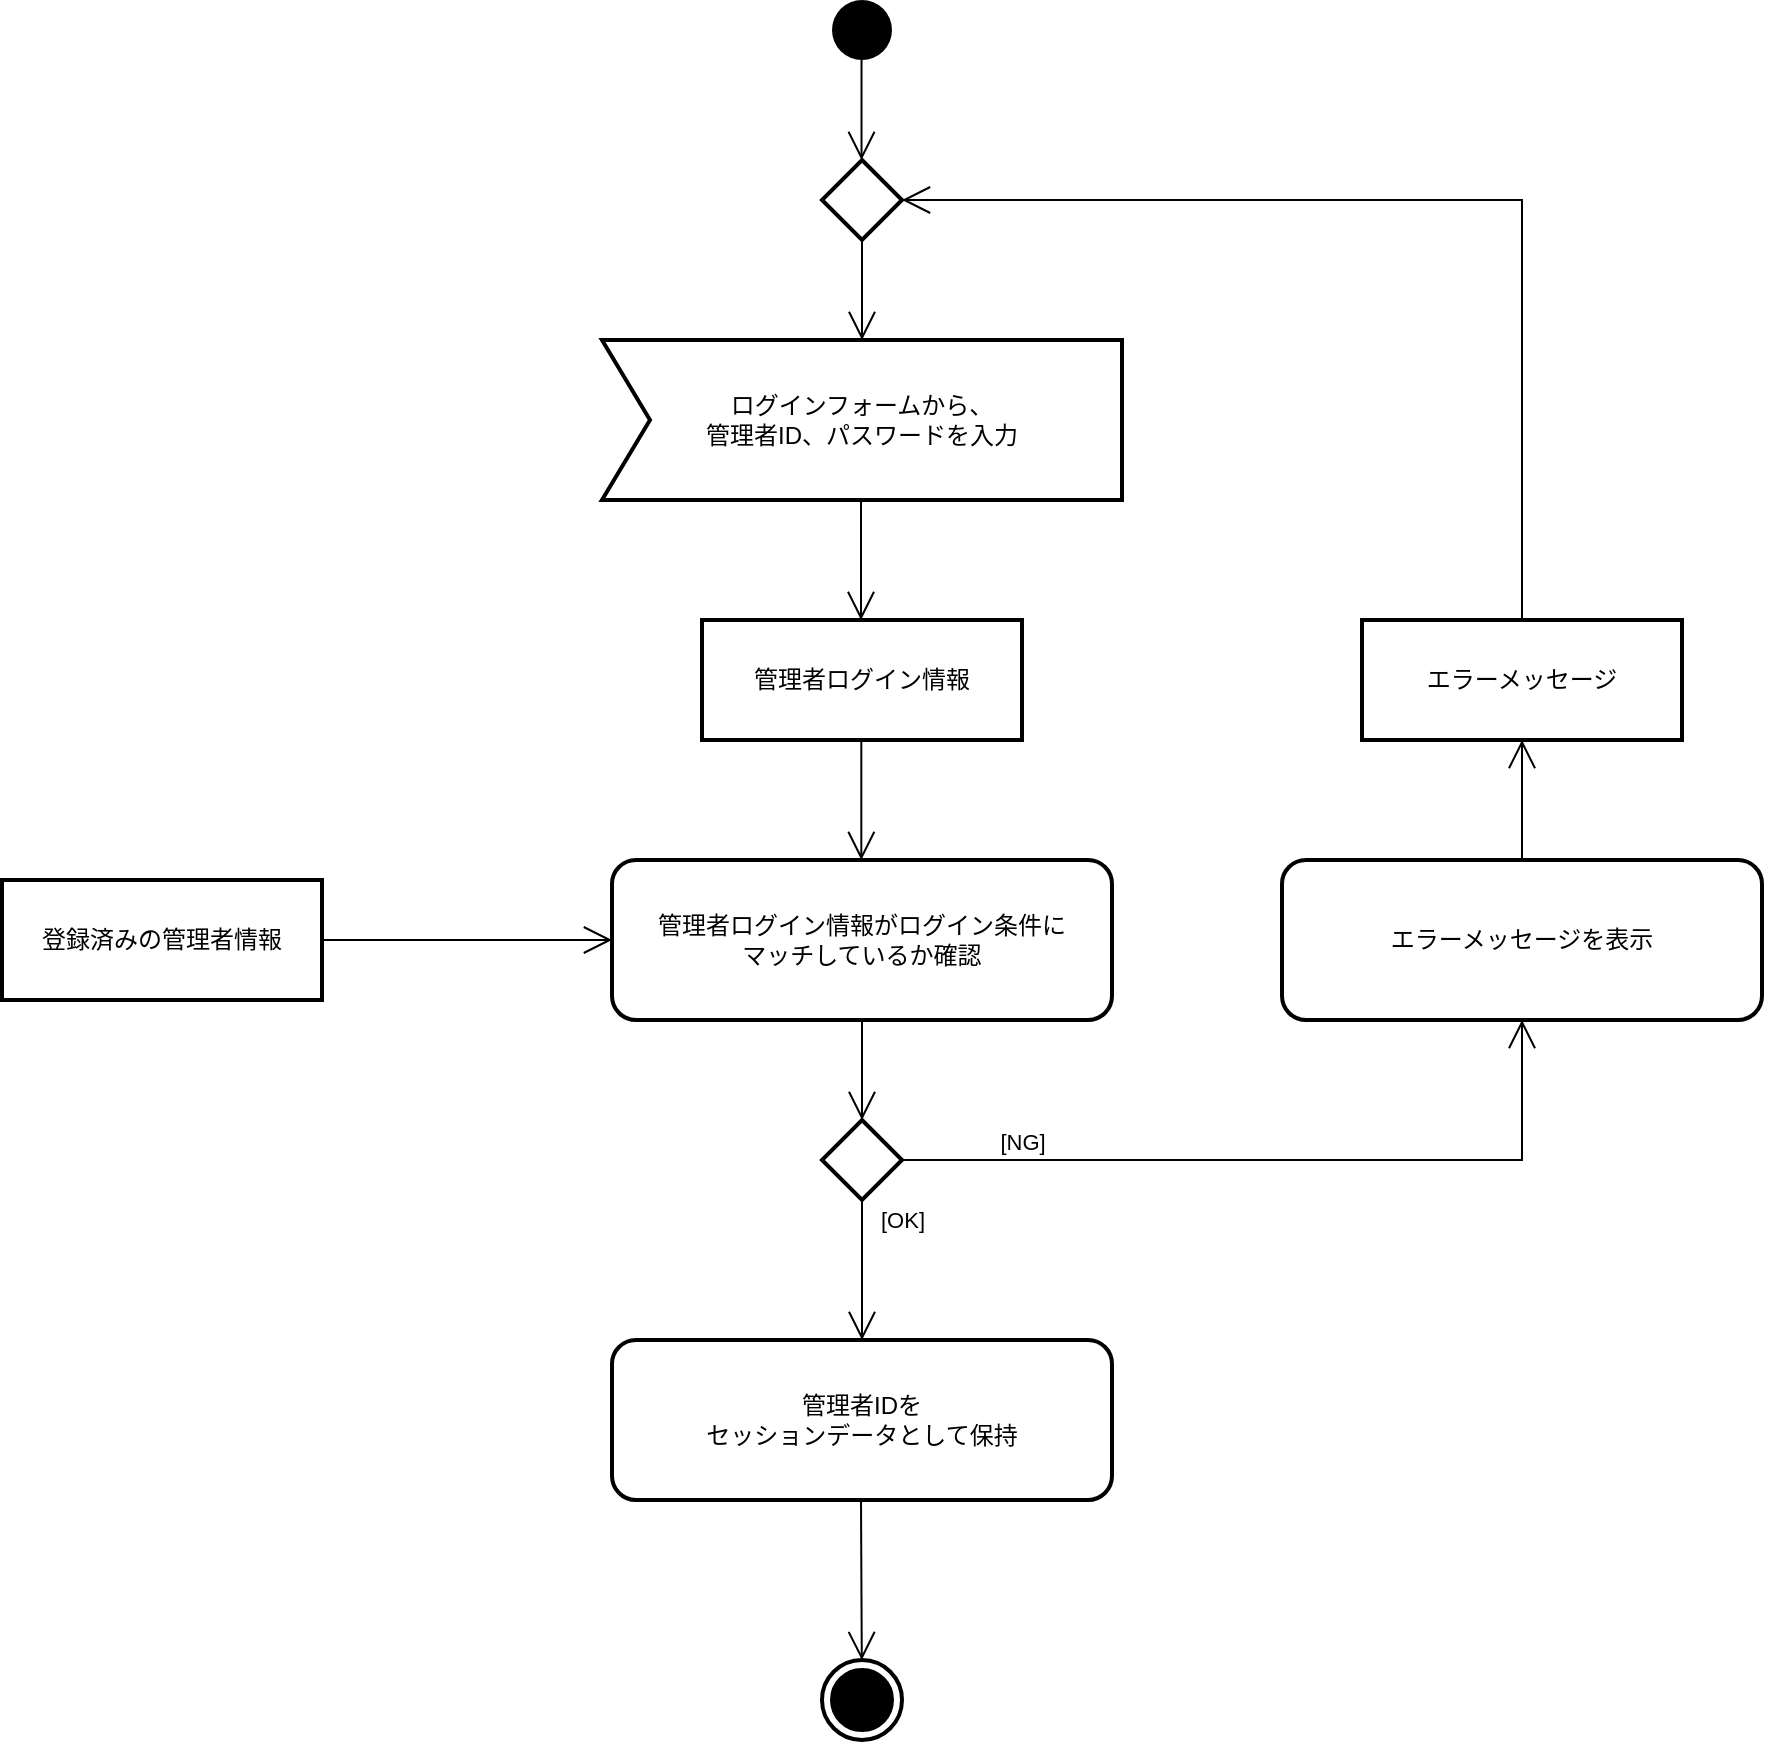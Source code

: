 <mxfile version="13.9.9" type="device"><diagram id="OP1BT2q4xCzRrLuRYf-W" name="ページ1"><mxGraphModel dx="852" dy="1703" grid="1" gridSize="10" guides="1" tooltips="1" connect="1" arrows="1" fold="1" page="1" pageScale="1" pageWidth="827" pageHeight="1169" math="0" shadow="0"><root><mxCell id="0"/><mxCell id="1" parent="0"/><mxCell id="2Buv7AttVH4c1FsqYxh--2" value="" style="ellipse;fillColor=#000000;strokeColor=none;" parent="1" vertex="1"><mxGeometry x="525" y="-50" width="30" height="30" as="geometry"/></mxCell><mxCell id="2Buv7AttVH4c1FsqYxh--4" value="ログインフォームから、&lt;br&gt;管理者ID、パスワードを入力" style="html=1;shape=mxgraph.sysml.accEvent;strokeWidth=2;whiteSpace=wrap;align=center;" parent="1" vertex="1"><mxGeometry x="410" y="120" width="260" height="80" as="geometry"/></mxCell><mxCell id="2Buv7AttVH4c1FsqYxh--5" value="管理者ログイン情報がログイン条件に&lt;br&gt;マッチしているか確認" style="shape=rect;html=1;rounded=1;whiteSpace=wrap;align=center;strokeWidth=2;" parent="1" vertex="1"><mxGeometry x="415" y="380" width="250" height="80" as="geometry"/></mxCell><mxCell id="2Buv7AttVH4c1FsqYxh--6" value="管理者ログイン情報" style="shape=rect;html=1;whiteSpace=wrap;align=center;strokeWidth=2;" parent="1" vertex="1"><mxGeometry x="460" y="260" width="160" height="60" as="geometry"/></mxCell><mxCell id="2Buv7AttVH4c1FsqYxh--7" value="" style="shape=rhombus;html=1;verticalLabelPosition=bottom;verticalAlignment=top;strokeWidth=2;" parent="1" vertex="1"><mxGeometry x="520" y="510" width="40" height="40" as="geometry"/></mxCell><mxCell id="2Buv7AttVH4c1FsqYxh--8" value="" style="edgeStyle=elbowEdgeStyle;html=1;elbow=horizontal;align=right;verticalAlign=bottom;endArrow=none;rounded=0;labelBackgroundColor=none;startArrow=open;startSize=12;" parent="1" source="2Buv7AttVH4c1FsqYxh--7" edge="1"><mxGeometry relative="1" as="geometry"><mxPoint x="540" y="470" as="targetPoint"/><Array as="points"><mxPoint x="540" y="460"/></Array></mxGeometry></mxCell><mxCell id="2Buv7AttVH4c1FsqYxh--9" value="[OK]" style="edgeStyle=elbowEdgeStyle;html=1;elbow=vertical;verticalAlign=bottom;endArrow=open;rounded=0;labelBackgroundColor=none;endSize=12;entryX=0.5;entryY=0;entryDx=0;entryDy=0;" parent="1" source="2Buv7AttVH4c1FsqYxh--7" target="P2Zpd2_pLr0O0KuWrV0M-6" edge="1"><mxGeometry x="-0.455" y="20" relative="1" as="geometry"><mxPoint x="540" y="610" as="targetPoint"/><Array as="points"><mxPoint x="570" y="600"/></Array><mxPoint as="offset"/></mxGeometry></mxCell><mxCell id="2Buv7AttVH4c1FsqYxh--10" value="[NG]" style="edgeStyle=elbowEdgeStyle;html=1;elbow=vertical;verticalAlign=bottom;endArrow=open;rounded=0;labelBackgroundColor=none;endSize=12;exitX=1;exitY=0.5;exitDx=0;exitDy=0;entryX=0.5;entryY=1;entryDx=0;entryDy=0;" parent="1" source="2Buv7AttVH4c1FsqYxh--7" target="2Buv7AttVH4c1FsqYxh--18" edge="1"><mxGeometry x="-0.684" relative="1" as="geometry"><mxPoint x="870" y="530" as="targetPoint"/><Array as="points"><mxPoint x="630" y="530"/><mxPoint x="570" y="510"/></Array><mxPoint as="offset"/></mxGeometry></mxCell><mxCell id="2Buv7AttVH4c1FsqYxh--13" value="" style="endArrow=open;endFill=1;endSize=12;html=1;entryX=0.5;entryY=0;entryDx=0;entryDy=0;entryPerimeter=0;exitX=0.5;exitY=1;exitDx=0;exitDy=0;" parent="1" source="2Buv7AttVH4c1FsqYxh--16" target="2Buv7AttVH4c1FsqYxh--4" edge="1"><mxGeometry width="160" relative="1" as="geometry"><mxPoint x="539" y="70" as="sourcePoint"/><mxPoint x="650" y="80" as="targetPoint"/></mxGeometry></mxCell><mxCell id="2Buv7AttVH4c1FsqYxh--15" value="" style="endArrow=open;endFill=1;endSize=12;html=1;entryX=0.5;entryY=0;entryDx=0;entryDy=0;" parent="1" edge="1"><mxGeometry width="160" relative="1" as="geometry"><mxPoint x="539.66" y="320" as="sourcePoint"/><mxPoint x="539.66" y="380" as="targetPoint"/></mxGeometry></mxCell><mxCell id="2Buv7AttVH4c1FsqYxh--16" value="" style="shape=rhombus;html=1;verticalLabelPosition=bottom;verticalAlignment=top;strokeWidth=2;" parent="1" vertex="1"><mxGeometry x="520" y="30" width="40" height="40" as="geometry"/></mxCell><mxCell id="2Buv7AttVH4c1FsqYxh--17" value="" style="endArrow=open;endFill=1;endSize=12;html=1;entryX=0.5;entryY=0;entryDx=0;entryDy=0;entryPerimeter=0;exitX=0.5;exitY=1;exitDx=0;exitDy=0;" parent="1" edge="1"><mxGeometry width="160" relative="1" as="geometry"><mxPoint x="539.76" y="-20" as="sourcePoint"/><mxPoint x="539.76" y="30" as="targetPoint"/></mxGeometry></mxCell><mxCell id="2Buv7AttVH4c1FsqYxh--18" value="エラーメッセージを表示" style="shape=rect;html=1;rounded=1;whiteSpace=wrap;align=center;strokeWidth=2;" parent="1" vertex="1"><mxGeometry x="750" y="380" width="240" height="80" as="geometry"/></mxCell><mxCell id="2Buv7AttVH4c1FsqYxh--19" value="エラーメッセージ" style="shape=rect;html=1;whiteSpace=wrap;align=center;strokeWidth=2;" parent="1" vertex="1"><mxGeometry x="790" y="260" width="160" height="60" as="geometry"/></mxCell><mxCell id="2Buv7AttVH4c1FsqYxh--20" value="" style="endArrow=open;endFill=1;endSize=12;html=1;entryX=1;entryY=0.5;entryDx=0;entryDy=0;strokeColor=none;" parent="1" source="2Buv7AttVH4c1FsqYxh--19" target="2Buv7AttVH4c1FsqYxh--16" edge="1"><mxGeometry width="160" relative="1" as="geometry"><mxPoint x="900" y="110" as="sourcePoint"/><mxPoint x="900" y="170" as="targetPoint"/><Array as="points"><mxPoint x="860" y="50"/></Array></mxGeometry></mxCell><mxCell id="2Buv7AttVH4c1FsqYxh--23" value="" style="endArrow=open;endFill=1;endSize=12;html=1;exitX=0.5;exitY=0;exitDx=0;exitDy=0;rounded=0;" parent="1" source="2Buv7AttVH4c1FsqYxh--19" edge="1"><mxGeometry width="160" relative="1" as="geometry"><mxPoint x="1030.0" y="180" as="sourcePoint"/><mxPoint x="560" y="50" as="targetPoint"/><Array as="points"><mxPoint x="870" y="50"/></Array></mxGeometry></mxCell><mxCell id="2Buv7AttVH4c1FsqYxh--24" value="" style="endArrow=open;endFill=1;endSize=12;html=1;entryX=0.5;entryY=1;entryDx=0;entryDy=0;exitX=0.5;exitY=0;exitDx=0;exitDy=0;" parent="1" source="2Buv7AttVH4c1FsqYxh--18" target="2Buv7AttVH4c1FsqYxh--19" edge="1"><mxGeometry width="160" relative="1" as="geometry"><mxPoint x="1000.0" y="300" as="sourcePoint"/><mxPoint x="1000.0" y="360" as="targetPoint"/></mxGeometry></mxCell><mxCell id="P2Zpd2_pLr0O0KuWrV0M-1" value="登録済みの管理者情報" style="shape=rect;html=1;whiteSpace=wrap;align=center;strokeWidth=2;" parent="1" vertex="1"><mxGeometry x="110" y="390" width="160" height="60" as="geometry"/></mxCell><mxCell id="P2Zpd2_pLr0O0KuWrV0M-4" value="" style="endArrow=open;endFill=1;endSize=12;html=1;entryX=0;entryY=0.5;entryDx=0;entryDy=0;exitX=1;exitY=0.5;exitDx=0;exitDy=0;" parent="1" source="P2Zpd2_pLr0O0KuWrV0M-1" target="2Buv7AttVH4c1FsqYxh--5" edge="1"><mxGeometry width="160" relative="1" as="geometry"><mxPoint x="300.0" y="410.0" as="sourcePoint"/><mxPoint x="300.0" y="470.0" as="targetPoint"/></mxGeometry></mxCell><mxCell id="P2Zpd2_pLr0O0KuWrV0M-5" value="" style="html=1;shape=mxgraph.sysml.actFinal;strokeWidth=2;verticalLabelPosition=bottom;verticalAlignment=top;" parent="1" vertex="1"><mxGeometry x="520" y="780" width="40" height="40" as="geometry"/></mxCell><mxCell id="P2Zpd2_pLr0O0KuWrV0M-6" value="管理者IDを&lt;br&gt;セッションデータとして保持" style="shape=rect;html=1;rounded=1;whiteSpace=wrap;align=center;strokeWidth=2;" parent="1" vertex="1"><mxGeometry x="415" y="620" width="250" height="80" as="geometry"/></mxCell><mxCell id="P2Zpd2_pLr0O0KuWrV0M-7" value="" style="endArrow=open;endFill=1;endSize=12;html=1;" parent="1" target="P2Zpd2_pLr0O0KuWrV0M-5" edge="1"><mxGeometry width="160" relative="1" as="geometry"><mxPoint x="539.5" y="700" as="sourcePoint"/><mxPoint x="539.5" y="760" as="targetPoint"/></mxGeometry></mxCell><mxCell id="V-wMoPPH0OlCC6_JmwVN-1" value="" style="endArrow=open;endFill=1;endSize=12;html=1;entryX=0.5;entryY=0;entryDx=0;entryDy=0;" parent="1" edge="1"><mxGeometry width="160" relative="1" as="geometry"><mxPoint x="539.5" y="200" as="sourcePoint"/><mxPoint x="539.5" y="260" as="targetPoint"/></mxGeometry></mxCell></root></mxGraphModel></diagram></mxfile>